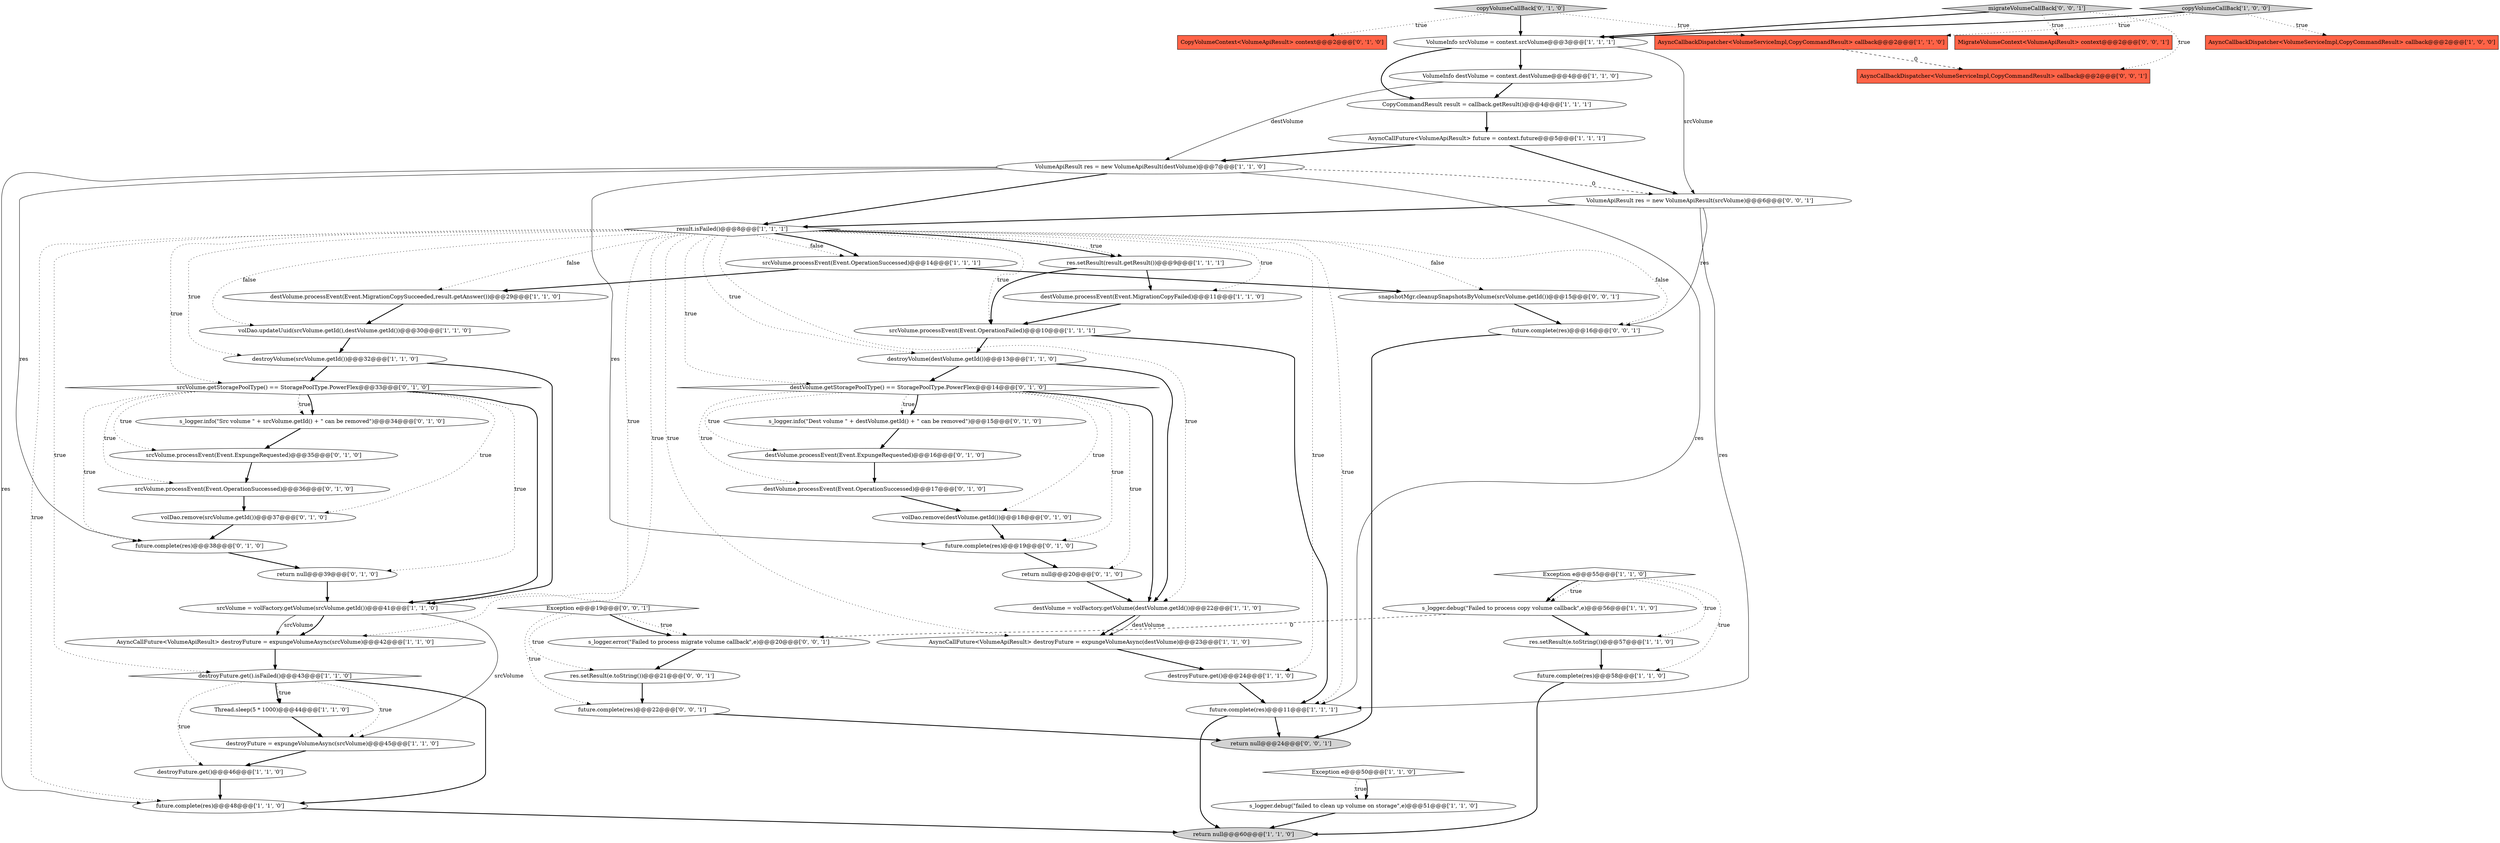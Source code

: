digraph {
40 [style = filled, label = "future.complete(res)@@@38@@@['0', '1', '0']", fillcolor = white, shape = ellipse image = "AAA1AAABBB2BBB"];
61 [style = filled, label = "future.complete(res)@@@16@@@['0', '0', '1']", fillcolor = white, shape = ellipse image = "AAA0AAABBB3BBB"];
15 [style = filled, label = "future.complete(res)@@@48@@@['1', '1', '0']", fillcolor = white, shape = ellipse image = "AAA0AAABBB1BBB"];
39 [style = filled, label = "copyVolumeCallBack['0', '1', '0']", fillcolor = lightgray, shape = diamond image = "AAA0AAABBB2BBB"];
11 [style = filled, label = "volDao.updateUuid(srcVolume.getId(),destVolume.getId())@@@30@@@['1', '1', '0']", fillcolor = white, shape = ellipse image = "AAA0AAABBB1BBB"];
48 [style = filled, label = "future.complete(res)@@@19@@@['0', '1', '0']", fillcolor = white, shape = ellipse image = "AAA1AAABBB2BBB"];
23 [style = filled, label = "srcVolume.processEvent(Event.OperationSuccessed)@@@14@@@['1', '1', '1']", fillcolor = white, shape = ellipse image = "AAA0AAABBB1BBB"];
45 [style = filled, label = "return null@@@20@@@['0', '1', '0']", fillcolor = white, shape = ellipse image = "AAA1AAABBB2BBB"];
1 [style = filled, label = "res.setResult(e.toString())@@@57@@@['1', '1', '0']", fillcolor = white, shape = ellipse image = "AAA0AAABBB1BBB"];
13 [style = filled, label = "destroyFuture = expungeVolumeAsync(srcVolume)@@@45@@@['1', '1', '0']", fillcolor = white, shape = ellipse image = "AAA0AAABBB1BBB"];
24 [style = filled, label = "Thread.sleep(5 * 1000)@@@44@@@['1', '1', '0']", fillcolor = white, shape = ellipse image = "AAA0AAABBB1BBB"];
0 [style = filled, label = "srcVolume = volFactory.getVolume(srcVolume.getId())@@@41@@@['1', '1', '0']", fillcolor = white, shape = ellipse image = "AAA0AAABBB1BBB"];
18 [style = filled, label = "AsyncCallbackDispatcher<VolumeServiceImpl,CopyCommandResult> callback@@@2@@@['1', '0', '0']", fillcolor = tomato, shape = box image = "AAA0AAABBB1BBB"];
31 [style = filled, label = "copyVolumeCallBack['1', '0', '0']", fillcolor = lightgray, shape = diamond image = "AAA0AAABBB1BBB"];
36 [style = filled, label = "srcVolume.processEvent(Event.OperationSuccessed)@@@36@@@['0', '1', '0']", fillcolor = white, shape = ellipse image = "AAA1AAABBB2BBB"];
10 [style = filled, label = "destroyVolume(destVolume.getId())@@@13@@@['1', '1', '0']", fillcolor = white, shape = ellipse image = "AAA0AAABBB1BBB"];
53 [style = filled, label = "snapshotMgr.cleanupSnapshotsByVolume(srcVolume.getId())@@@15@@@['0', '0', '1']", fillcolor = white, shape = ellipse image = "AAA0AAABBB3BBB"];
28 [style = filled, label = "VolumeApiResult res = new VolumeApiResult(destVolume)@@@7@@@['1', '1', '0']", fillcolor = white, shape = ellipse image = "AAA0AAABBB1BBB"];
55 [style = filled, label = "migrateVolumeCallBack['0', '0', '1']", fillcolor = lightgray, shape = diamond image = "AAA0AAABBB3BBB"];
4 [style = filled, label = "future.complete(res)@@@11@@@['1', '1', '1']", fillcolor = white, shape = ellipse image = "AAA0AAABBB1BBB"];
16 [style = filled, label = "s_logger.debug(\"failed to clean up volume on storage\",e)@@@51@@@['1', '1', '0']", fillcolor = white, shape = ellipse image = "AAA0AAABBB1BBB"];
32 [style = filled, label = "Exception e@@@55@@@['1', '1', '0']", fillcolor = white, shape = diamond image = "AAA0AAABBB1BBB"];
49 [style = filled, label = "volDao.remove(destVolume.getId())@@@18@@@['0', '1', '0']", fillcolor = white, shape = ellipse image = "AAA1AAABBB2BBB"];
3 [style = filled, label = "VolumeInfo destVolume = context.destVolume@@@4@@@['1', '1', '0']", fillcolor = white, shape = ellipse image = "AAA0AAABBB1BBB"];
57 [style = filled, label = "return null@@@24@@@['0', '0', '1']", fillcolor = lightgray, shape = ellipse image = "AAA0AAABBB3BBB"];
5 [style = filled, label = "destVolume.processEvent(Event.MigrationCopySucceeded,result.getAnswer())@@@29@@@['1', '1', '0']", fillcolor = white, shape = ellipse image = "AAA0AAABBB1BBB"];
42 [style = filled, label = "destVolume.getStoragePoolType() == StoragePoolType.PowerFlex@@@14@@@['0', '1', '0']", fillcolor = white, shape = diamond image = "AAA1AAABBB2BBB"];
56 [style = filled, label = "MigrateVolumeContext<VolumeApiResult> context@@@2@@@['0', '0', '1']", fillcolor = tomato, shape = box image = "AAA0AAABBB3BBB"];
14 [style = filled, label = "AsyncCallFuture<VolumeApiResult> future = context.future@@@5@@@['1', '1', '1']", fillcolor = white, shape = ellipse image = "AAA0AAABBB1BBB"];
20 [style = filled, label = "destroyFuture.get()@@@24@@@['1', '1', '0']", fillcolor = white, shape = ellipse image = "AAA0AAABBB1BBB"];
22 [style = filled, label = "s_logger.debug(\"Failed to process copy volume callback\",e)@@@56@@@['1', '1', '0']", fillcolor = white, shape = ellipse image = "AAA0AAABBB1BBB"];
52 [style = filled, label = "future.complete(res)@@@22@@@['0', '0', '1']", fillcolor = white, shape = ellipse image = "AAA0AAABBB3BBB"];
37 [style = filled, label = "CopyVolumeContext<VolumeApiResult> context@@@2@@@['0', '1', '0']", fillcolor = tomato, shape = box image = "AAA0AAABBB2BBB"];
46 [style = filled, label = "volDao.remove(srcVolume.getId())@@@37@@@['0', '1', '0']", fillcolor = white, shape = ellipse image = "AAA1AAABBB2BBB"];
29 [style = filled, label = "destVolume = volFactory.getVolume(destVolume.getId())@@@22@@@['1', '1', '0']", fillcolor = white, shape = ellipse image = "AAA0AAABBB1BBB"];
54 [style = filled, label = "VolumeApiResult res = new VolumeApiResult(srcVolume)@@@6@@@['0', '0', '1']", fillcolor = white, shape = ellipse image = "AAA0AAABBB3BBB"];
50 [style = filled, label = "destVolume.processEvent(Event.ExpungeRequested)@@@16@@@['0', '1', '0']", fillcolor = white, shape = ellipse image = "AAA1AAABBB2BBB"];
60 [style = filled, label = "Exception e@@@19@@@['0', '0', '1']", fillcolor = white, shape = diamond image = "AAA0AAABBB3BBB"];
8 [style = filled, label = "srcVolume.processEvent(Event.OperationFailed)@@@10@@@['1', '1', '1']", fillcolor = white, shape = ellipse image = "AAA0AAABBB1BBB"];
7 [style = filled, label = "AsyncCallFuture<VolumeApiResult> destroyFuture = expungeVolumeAsync(destVolume)@@@23@@@['1', '1', '0']", fillcolor = white, shape = ellipse image = "AAA0AAABBB1BBB"];
44 [style = filled, label = "srcVolume.getStoragePoolType() == StoragePoolType.PowerFlex@@@33@@@['0', '1', '0']", fillcolor = white, shape = diamond image = "AAA1AAABBB2BBB"];
30 [style = filled, label = "destroyVolume(srcVolume.getId())@@@32@@@['1', '1', '0']", fillcolor = white, shape = ellipse image = "AAA0AAABBB1BBB"];
26 [style = filled, label = "AsyncCallbackDispatcher<VolumeServiceImpl,CopyCommandResult> callback@@@2@@@['1', '1', '0']", fillcolor = tomato, shape = box image = "AAA0AAABBB1BBB"];
34 [style = filled, label = "future.complete(res)@@@58@@@['1', '1', '0']", fillcolor = white, shape = ellipse image = "AAA0AAABBB1BBB"];
33 [style = filled, label = "return null@@@60@@@['1', '1', '0']", fillcolor = lightgray, shape = ellipse image = "AAA0AAABBB1BBB"];
43 [style = filled, label = "s_logger.info(\"Src volume \" + srcVolume.getId() + \" can be removed\")@@@34@@@['0', '1', '0']", fillcolor = white, shape = ellipse image = "AAA1AAABBB2BBB"];
9 [style = filled, label = "destVolume.processEvent(Event.MigrationCopyFailed)@@@11@@@['1', '1', '0']", fillcolor = white, shape = ellipse image = "AAA0AAABBB1BBB"];
59 [style = filled, label = "AsyncCallbackDispatcher<VolumeServiceImpl,CopyCommandResult> callback@@@2@@@['0', '0', '1']", fillcolor = tomato, shape = box image = "AAA0AAABBB3BBB"];
21 [style = filled, label = "res.setResult(result.getResult())@@@9@@@['1', '1', '1']", fillcolor = white, shape = ellipse image = "AAA0AAABBB1BBB"];
17 [style = filled, label = "VolumeInfo srcVolume = context.srcVolume@@@3@@@['1', '1', '1']", fillcolor = white, shape = ellipse image = "AAA0AAABBB1BBB"];
47 [style = filled, label = "s_logger.info(\"Dest volume \" + destVolume.getId() + \" can be removed\")@@@15@@@['0', '1', '0']", fillcolor = white, shape = ellipse image = "AAA1AAABBB2BBB"];
6 [style = filled, label = "result.isFailed()@@@8@@@['1', '1', '1']", fillcolor = white, shape = diamond image = "AAA0AAABBB1BBB"];
2 [style = filled, label = "destroyFuture.get()@@@46@@@['1', '1', '0']", fillcolor = white, shape = ellipse image = "AAA0AAABBB1BBB"];
25 [style = filled, label = "Exception e@@@50@@@['1', '1', '0']", fillcolor = white, shape = diamond image = "AAA0AAABBB1BBB"];
12 [style = filled, label = "CopyCommandResult result = callback.getResult()@@@4@@@['1', '1', '1']", fillcolor = white, shape = ellipse image = "AAA0AAABBB1BBB"];
58 [style = filled, label = "s_logger.error(\"Failed to process migrate volume callback\",e)@@@20@@@['0', '0', '1']", fillcolor = white, shape = ellipse image = "AAA0AAABBB3BBB"];
38 [style = filled, label = "destVolume.processEvent(Event.OperationSuccessed)@@@17@@@['0', '1', '0']", fillcolor = white, shape = ellipse image = "AAA1AAABBB2BBB"];
27 [style = filled, label = "AsyncCallFuture<VolumeApiResult> destroyFuture = expungeVolumeAsync(srcVolume)@@@42@@@['1', '1', '0']", fillcolor = white, shape = ellipse image = "AAA0AAABBB1BBB"];
51 [style = filled, label = "res.setResult(e.toString())@@@21@@@['0', '0', '1']", fillcolor = white, shape = ellipse image = "AAA0AAABBB3BBB"];
19 [style = filled, label = "destroyFuture.get().isFailed()@@@43@@@['1', '1', '0']", fillcolor = white, shape = diamond image = "AAA0AAABBB1BBB"];
41 [style = filled, label = "return null@@@39@@@['0', '1', '0']", fillcolor = white, shape = ellipse image = "AAA1AAABBB2BBB"];
35 [style = filled, label = "srcVolume.processEvent(Event.ExpungeRequested)@@@35@@@['0', '1', '0']", fillcolor = white, shape = ellipse image = "AAA1AAABBB2BBB"];
32->1 [style = dotted, label="true"];
39->17 [style = bold, label=""];
28->48 [style = solid, label="res"];
24->13 [style = bold, label=""];
0->27 [style = solid, label="srcVolume"];
15->33 [style = bold, label=""];
44->43 [style = dotted, label="true"];
52->57 [style = bold, label=""];
44->36 [style = dotted, label="true"];
25->16 [style = dotted, label="true"];
3->28 [style = solid, label="destVolume"];
51->52 [style = bold, label=""];
6->23 [style = dotted, label="false"];
17->3 [style = bold, label=""];
61->57 [style = bold, label=""];
46->40 [style = bold, label=""];
6->53 [style = dotted, label="false"];
14->28 [style = bold, label=""];
6->21 [style = bold, label=""];
0->27 [style = bold, label=""];
28->6 [style = bold, label=""];
6->4 [style = dotted, label="true"];
25->16 [style = bold, label=""];
6->10 [style = dotted, label="true"];
48->45 [style = bold, label=""];
36->46 [style = bold, label=""];
60->58 [style = bold, label=""];
32->22 [style = dotted, label="true"];
17->54 [style = solid, label="srcVolume"];
27->19 [style = bold, label=""];
28->54 [style = dashed, label="0"];
60->51 [style = dotted, label="true"];
53->61 [style = bold, label=""];
28->40 [style = solid, label="res"];
6->29 [style = dotted, label="true"];
44->43 [style = bold, label=""];
0->13 [style = solid, label="srcVolume"];
19->24 [style = dotted, label="true"];
12->14 [style = bold, label=""];
42->47 [style = dotted, label="true"];
20->4 [style = bold, label=""];
10->42 [style = bold, label=""];
21->8 [style = bold, label=""];
28->4 [style = solid, label="res"];
7->20 [style = bold, label=""];
42->49 [style = dotted, label="true"];
44->40 [style = dotted, label="true"];
6->0 [style = dotted, label="true"];
11->30 [style = bold, label=""];
4->57 [style = bold, label=""];
45->29 [style = bold, label=""];
31->17 [style = bold, label=""];
32->34 [style = dotted, label="true"];
31->26 [style = dotted, label="true"];
23->5 [style = bold, label=""];
35->36 [style = bold, label=""];
6->44 [style = dotted, label="true"];
29->7 [style = bold, label=""];
23->53 [style = bold, label=""];
6->20 [style = dotted, label="true"];
6->23 [style = bold, label=""];
22->1 [style = bold, label=""];
22->58 [style = dashed, label="0"];
8->10 [style = bold, label=""];
1->34 [style = bold, label=""];
42->29 [style = bold, label=""];
42->47 [style = bold, label=""];
54->61 [style = solid, label="res"];
14->54 [style = bold, label=""];
28->15 [style = solid, label="res"];
6->7 [style = dotted, label="true"];
6->30 [style = dotted, label="true"];
6->19 [style = dotted, label="true"];
38->49 [style = bold, label=""];
6->11 [style = dotted, label="false"];
41->0 [style = bold, label=""];
34->33 [style = bold, label=""];
26->59 [style = dashed, label="0"];
19->24 [style = bold, label=""];
44->0 [style = bold, label=""];
43->35 [style = bold, label=""];
44->41 [style = dotted, label="true"];
6->8 [style = dotted, label="true"];
19->2 [style = dotted, label="true"];
40->41 [style = bold, label=""];
6->5 [style = dotted, label="false"];
3->12 [style = bold, label=""];
4->33 [style = bold, label=""];
39->26 [style = dotted, label="true"];
29->7 [style = solid, label="destVolume"];
30->0 [style = bold, label=""];
32->22 [style = bold, label=""];
6->21 [style = dotted, label="true"];
6->9 [style = dotted, label="true"];
6->27 [style = dotted, label="true"];
31->18 [style = dotted, label="true"];
49->48 [style = bold, label=""];
21->9 [style = bold, label=""];
42->48 [style = dotted, label="true"];
55->17 [style = bold, label=""];
44->46 [style = dotted, label="true"];
50->38 [style = bold, label=""];
19->13 [style = dotted, label="true"];
42->45 [style = dotted, label="true"];
8->4 [style = bold, label=""];
55->56 [style = dotted, label="true"];
44->35 [style = dotted, label="true"];
19->15 [style = bold, label=""];
16->33 [style = bold, label=""];
17->12 [style = bold, label=""];
6->61 [style = dotted, label="false"];
10->29 [style = bold, label=""];
55->59 [style = dotted, label="true"];
60->58 [style = dotted, label="true"];
60->52 [style = dotted, label="true"];
47->50 [style = bold, label=""];
5->11 [style = bold, label=""];
54->4 [style = solid, label="res"];
42->38 [style = dotted, label="true"];
58->51 [style = bold, label=""];
39->37 [style = dotted, label="true"];
9->8 [style = bold, label=""];
6->42 [style = dotted, label="true"];
13->2 [style = bold, label=""];
30->44 [style = bold, label=""];
54->6 [style = bold, label=""];
42->50 [style = dotted, label="true"];
2->15 [style = bold, label=""];
6->15 [style = dotted, label="true"];
}

